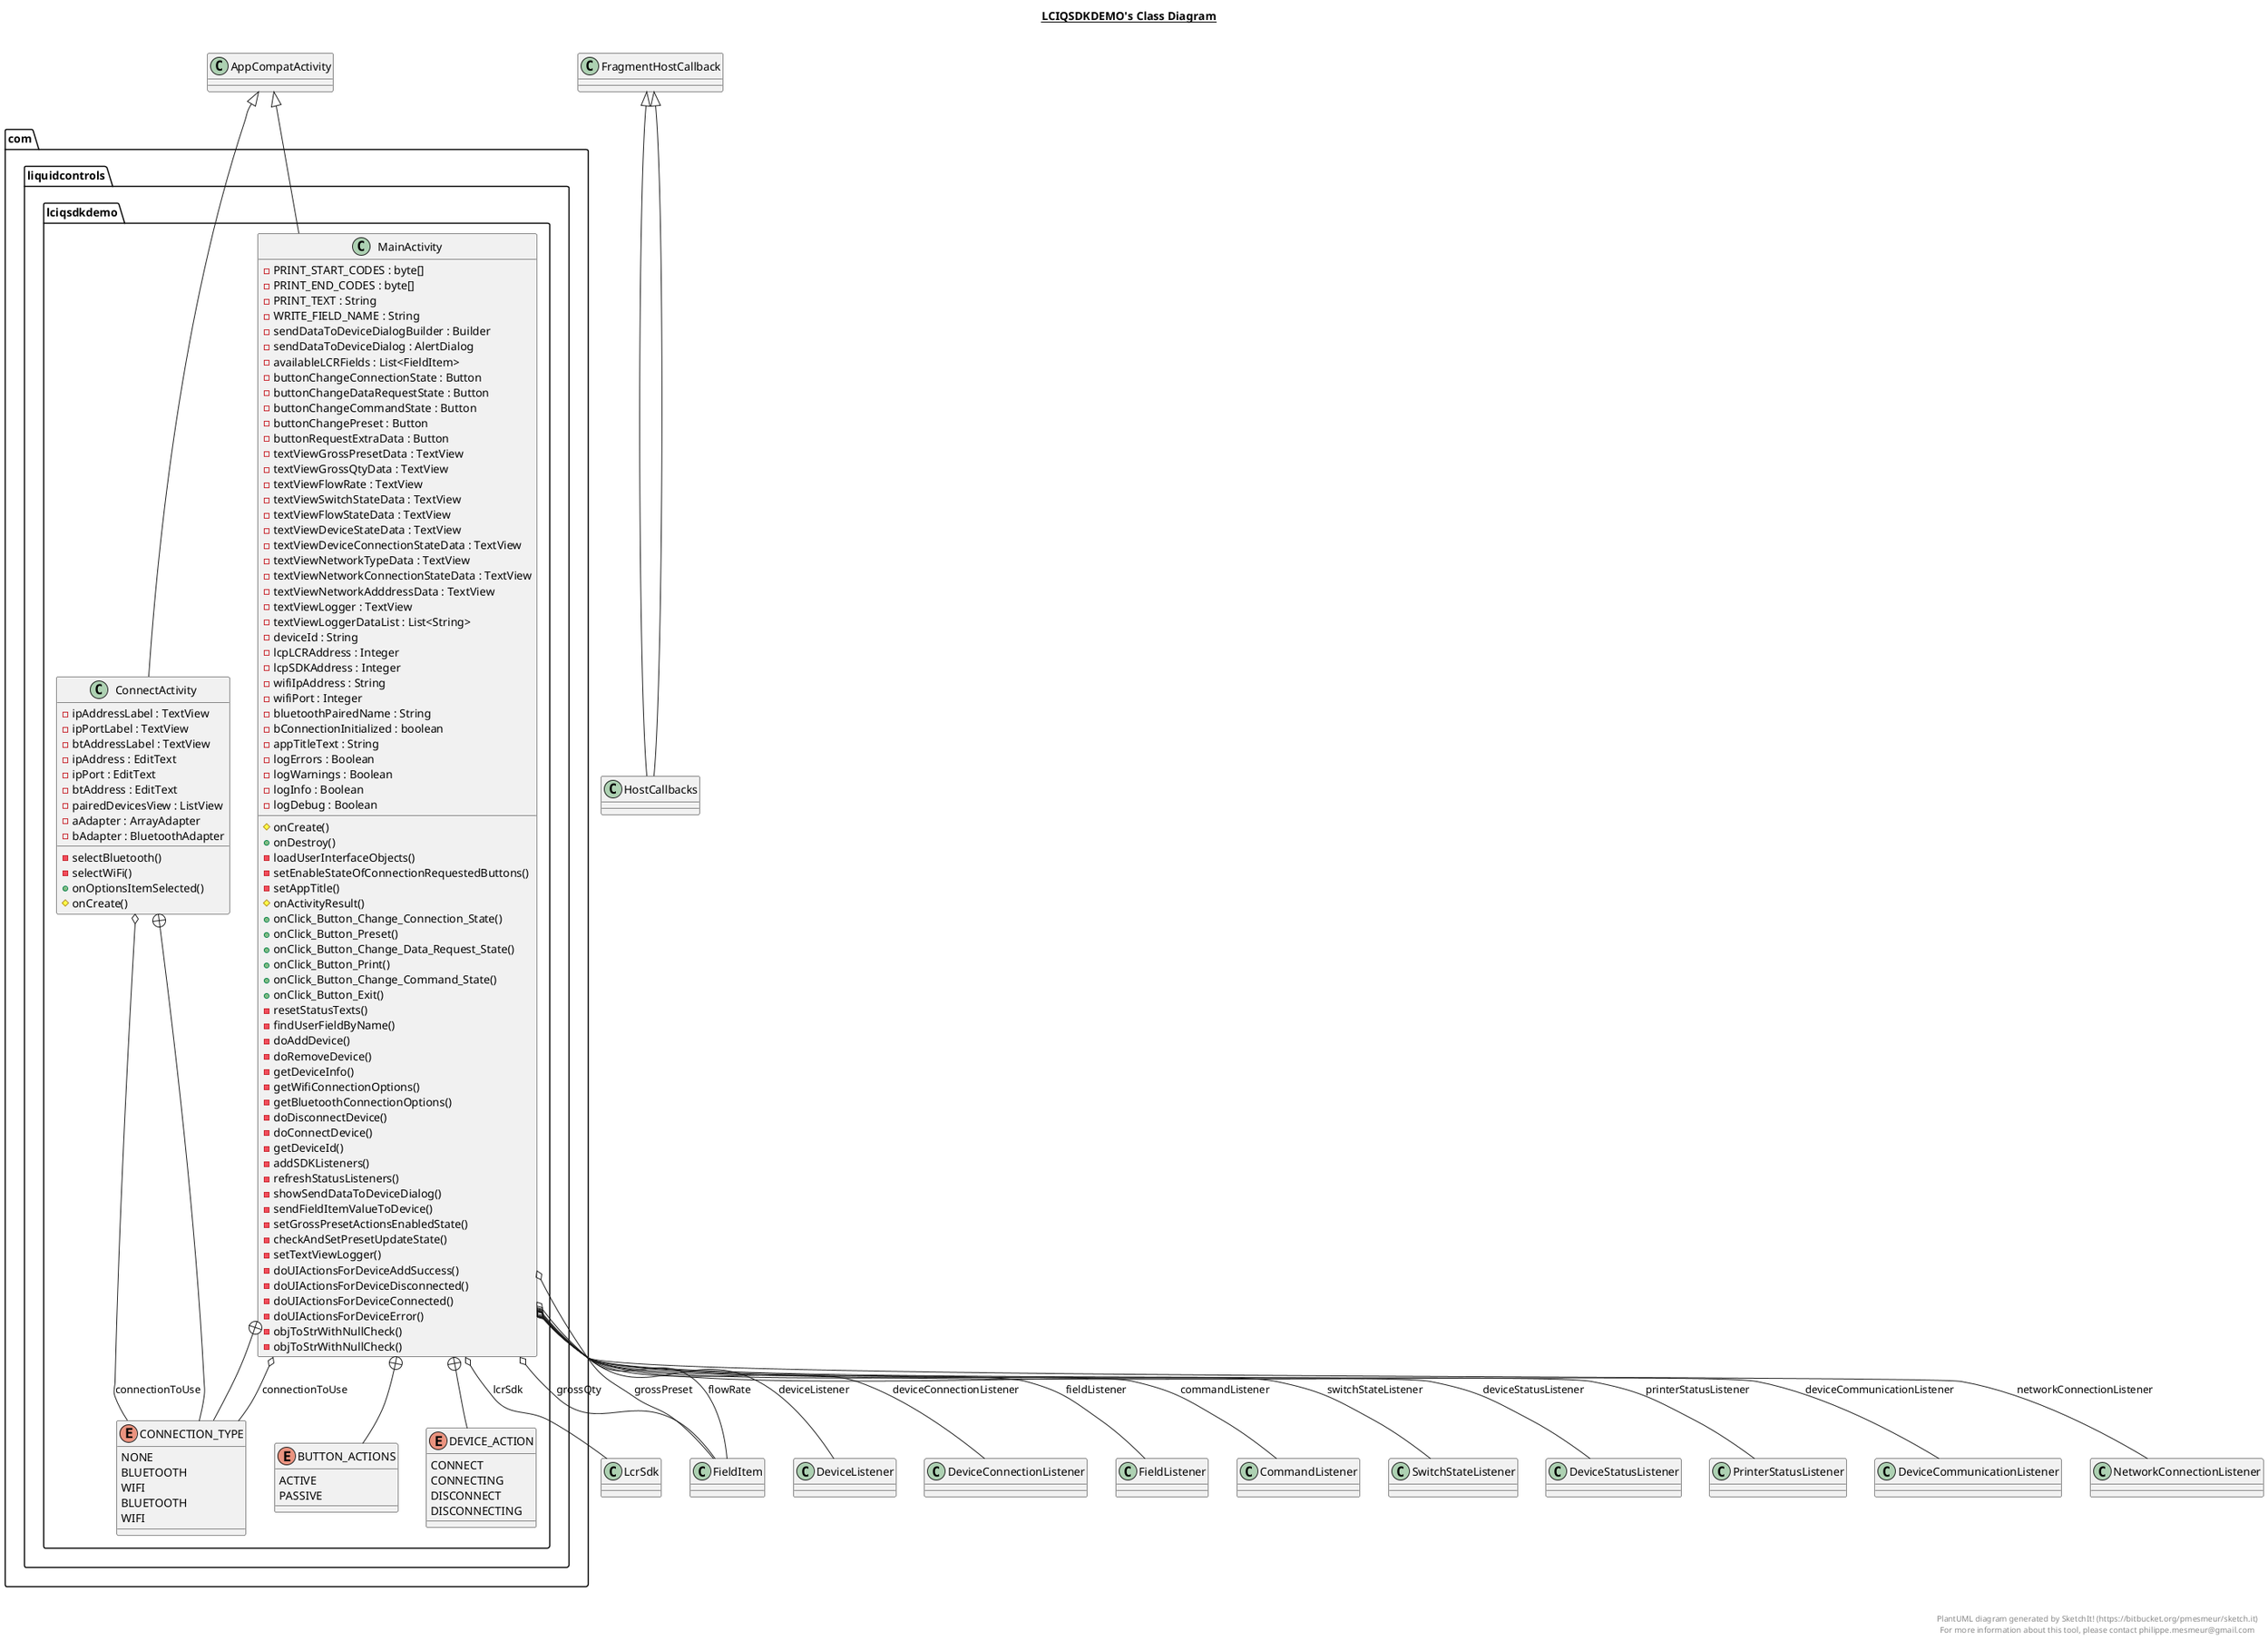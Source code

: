 @startuml

title __LCIQSDKDEMO's Class Diagram__\n

  package com.liquidcontrols.lciqsdkdemo {
    class ConnectActivity {
        - ipAddressLabel : TextView
        - ipPortLabel : TextView
        - btAddressLabel : TextView
        - ipAddress : EditText
        - ipPort : EditText
        - btAddress : EditText
        - pairedDevicesView : ListView
        - aAdapter : ArrayAdapter
        - bAdapter : BluetoothAdapter
        - selectBluetooth()
        - selectWiFi()
        + onOptionsItemSelected()
        # onCreate()
    }
  }
  

  package com.liquidcontrols.lciqsdkdemo {
    enum CONNECTION_TYPE {
      NONE
      BLUETOOTH
      WIFI
    }
  }
  

  package com.liquidcontrols.lciqsdkdemo {
    class MainActivity {
        - PRINT_START_CODES : byte[]
        - PRINT_END_CODES : byte[]
        - PRINT_TEXT : String
        - WRITE_FIELD_NAME : String
        - sendDataToDeviceDialogBuilder : Builder
        - sendDataToDeviceDialog : AlertDialog
        - availableLCRFields : List<FieldItem>
        - buttonChangeConnectionState : Button
        - buttonChangeDataRequestState : Button
        - buttonChangeCommandState : Button
        - buttonChangePreset : Button
        - buttonRequestExtraData : Button
        - textViewGrossPresetData : TextView
        - textViewGrossQtyData : TextView
        - textViewFlowRate : TextView
        - textViewSwitchStateData : TextView
        - textViewFlowStateData : TextView
        - textViewDeviceStateData : TextView
        - textViewDeviceConnectionStateData : TextView
        - textViewNetworkTypeData : TextView
        - textViewNetworkConnectionStateData : TextView
        - textViewNetworkAdddressData : TextView
        - textViewLogger : TextView
        - textViewLoggerDataList : List<String>
        - deviceId : String
        - lcpLCRAddress : Integer
        - lcpSDKAddress : Integer
        - wifiIpAddress : String
        - wifiPort : Integer
        - bluetoothPairedName : String
        - bConnectionInitialized : boolean
        - appTitleText : String
        - logErrors : Boolean
        - logWarnings : Boolean
        - logInfo : Boolean
        - logDebug : Boolean
        # onCreate()
        + onDestroy()
        - loadUserInterfaceObjects()
        - setEnableStateOfConnectionRequestedButtons()
        - setAppTitle()
        # onActivityResult()
        + onClick_Button_Change_Connection_State()
        + onClick_Button_Preset()
        + onClick_Button_Change_Data_Request_State()
        + onClick_Button_Print()
        + onClick_Button_Change_Command_State()
        + onClick_Button_Exit()
        - resetStatusTexts()
        - findUserFieldByName()
        - doAddDevice()
        - doRemoveDevice()
        - getDeviceInfo()
        - getWifiConnectionOptions()
        - getBluetoothConnectionOptions()
        - doDisconnectDevice()
        - doConnectDevice()
        - getDeviceId()
        - addSDKListeners()
        - refreshStatusListeners()
        - showSendDataToDeviceDialog()
        - sendFieldItemValueToDevice()
        - setGrossPresetActionsEnabledState()
        - checkAndSetPresetUpdateState()
        - setTextViewLogger()
        - doUIActionsForDeviceAddSuccess()
        - doUIActionsForDeviceDisconnected()
        - doUIActionsForDeviceConnected()
        - doUIActionsForDeviceError()
        - objToStrWithNullCheck()
        - objToStrWithNullCheck()
    }
  }
  

  package com.liquidcontrols.lciqsdkdemo {
    enum DEVICE_ACTION {
      CONNECT
      CONNECTING
      DISCONNECT
      DISCONNECTING
    }
  }
  

  package com.liquidcontrols.lciqsdkdemo {
    enum BUTTON_ACTIONS {
      ACTIVE
      PASSIVE
    }
  }
  

  package com.liquidcontrols.lciqsdkdemo {
    enum CONNECTION_TYPE {
      BLUETOOTH
      WIFI
    }
  }
  

  ConnectActivity -up-|> AppCompatActivity
  ConnectActivity o-- CONNECTION_TYPE : connectionToUse
  ConnectActivity +-down- CONNECTION_TYPE
  HostCallbacks -up-|> FragmentHostCallback
  MainActivity -up-|> AppCompatActivity
  MainActivity o-- LcrSdk : lcrSdk
  MainActivity o-- CONNECTION_TYPE : connectionToUse
  MainActivity o-- FieldItem : grossQty
  MainActivity o-- FieldItem : grossPreset
  MainActivity o-- FieldItem : flowRate
  MainActivity o-- DeviceListener : deviceListener
  MainActivity o-- DeviceConnectionListener : deviceConnectionListener
  MainActivity o-- FieldListener : fieldListener
  MainActivity o-- CommandListener : commandListener
  MainActivity o-- SwitchStateListener : switchStateListener
  MainActivity o-- DeviceStatusListener : deviceStatusListener
  MainActivity o-- PrinterStatusListener : printerStatusListener
  MainActivity o-- DeviceCommunicationListener : deviceCommunicationListener
  MainActivity o-- NetworkConnectionListener : networkConnectionListener
  MainActivity +-down- DEVICE_ACTION
  MainActivity +-down- BUTTON_ACTIONS
  MainActivity +-down- CONNECTION_TYPE
  HostCallbacks -up-|> FragmentHostCallback


right footer


PlantUML diagram generated by SketchIt! (https://bitbucket.org/pmesmeur/sketch.it)
For more information about this tool, please contact philippe.mesmeur@gmail.com
endfooter

@enduml
